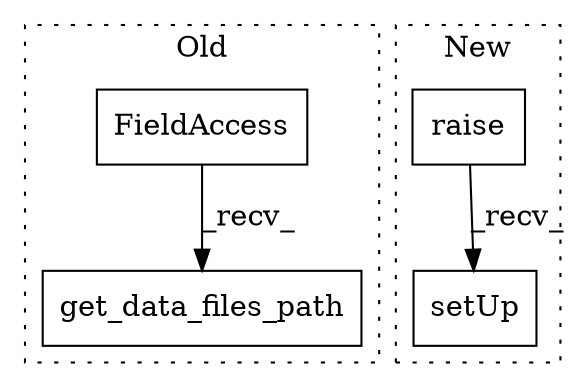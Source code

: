 digraph G {
subgraph cluster0 {
1 [label="get_data_files_path" a="32" s="327" l="21" shape="box"];
3 [label="FieldAccess" a="22" s="290" l="10" shape="box"];
label = "Old";
style="dotted";
}
subgraph cluster1 {
2 [label="setUp" a="32" s="296" l="7" shape="box"];
4 [label="raise" a="32" s="288" l="7" shape="box"];
label = "New";
style="dotted";
}
3 -> 1 [label="_recv_"];
4 -> 2 [label="_recv_"];
}
